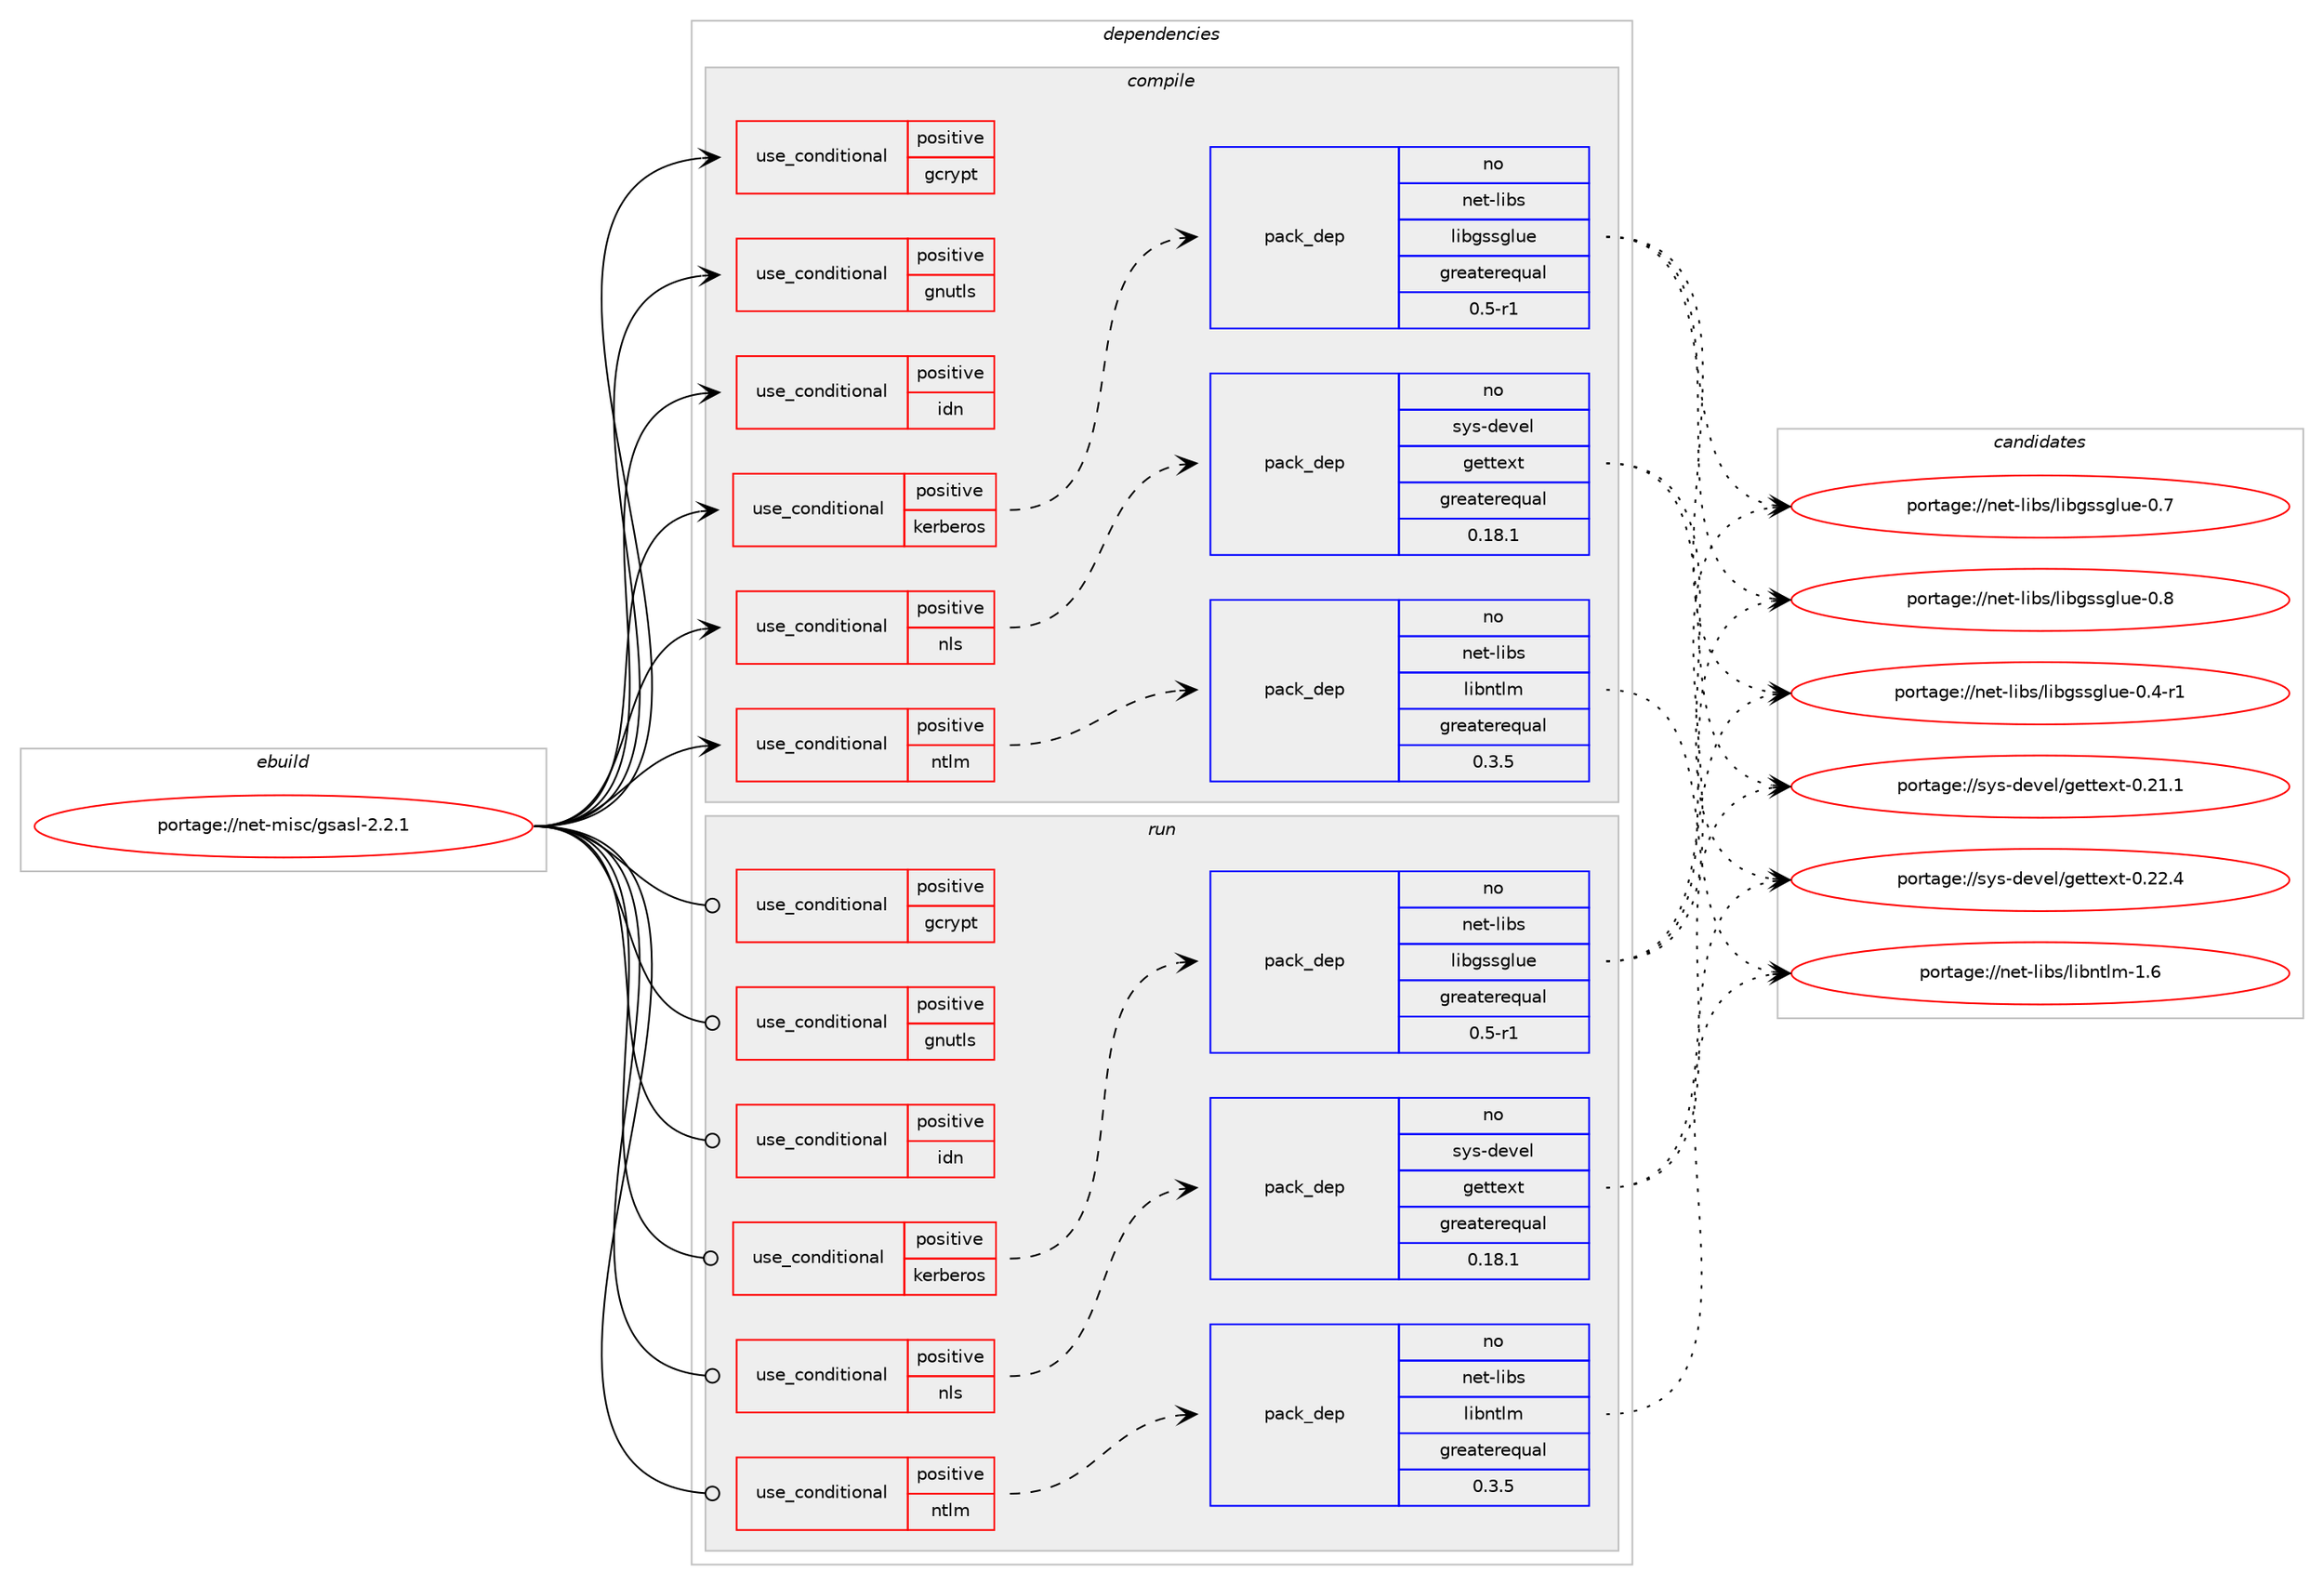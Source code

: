 digraph prolog {

# *************
# Graph options
# *************

newrank=true;
concentrate=true;
compound=true;
graph [rankdir=LR,fontname=Helvetica,fontsize=10,ranksep=1.5];#, ranksep=2.5, nodesep=0.2];
edge  [arrowhead=vee];
node  [fontname=Helvetica,fontsize=10];

# **********
# The ebuild
# **********

subgraph cluster_leftcol {
color=gray;
rank=same;
label=<<i>ebuild</i>>;
id [label="portage://net-misc/gsasl-2.2.1", color=red, width=4, href="../net-misc/gsasl-2.2.1.svg"];
}

# ****************
# The dependencies
# ****************

subgraph cluster_midcol {
color=gray;
label=<<i>dependencies</i>>;
subgraph cluster_compile {
fillcolor="#eeeeee";
style=filled;
label=<<i>compile</i>>;
subgraph cond5973 {
dependency8841 [label=<<TABLE BORDER="0" CELLBORDER="1" CELLSPACING="0" CELLPADDING="4"><TR><TD ROWSPAN="3" CELLPADDING="10">use_conditional</TD></TR><TR><TD>positive</TD></TR><TR><TD>gcrypt</TD></TR></TABLE>>, shape=none, color=red];
# *** BEGIN UNKNOWN DEPENDENCY TYPE (TODO) ***
# dependency8841 -> package_dependency(portage://net-misc/gsasl-2.2.1,install,no,dev-libs,libgcrypt,none,[,,],any_same_slot,[])
# *** END UNKNOWN DEPENDENCY TYPE (TODO) ***

}
id:e -> dependency8841:w [weight=20,style="solid",arrowhead="vee"];
subgraph cond5974 {
dependency8842 [label=<<TABLE BORDER="0" CELLBORDER="1" CELLSPACING="0" CELLPADDING="4"><TR><TD ROWSPAN="3" CELLPADDING="10">use_conditional</TD></TR><TR><TD>positive</TD></TR><TR><TD>gnutls</TD></TR></TABLE>>, shape=none, color=red];
# *** BEGIN UNKNOWN DEPENDENCY TYPE (TODO) ***
# dependency8842 -> package_dependency(portage://net-misc/gsasl-2.2.1,install,no,net-libs,gnutls,none,[,,],any_same_slot,[])
# *** END UNKNOWN DEPENDENCY TYPE (TODO) ***

}
id:e -> dependency8842:w [weight=20,style="solid",arrowhead="vee"];
subgraph cond5975 {
dependency8843 [label=<<TABLE BORDER="0" CELLBORDER="1" CELLSPACING="0" CELLPADDING="4"><TR><TD ROWSPAN="3" CELLPADDING="10">use_conditional</TD></TR><TR><TD>positive</TD></TR><TR><TD>idn</TD></TR></TABLE>>, shape=none, color=red];
# *** BEGIN UNKNOWN DEPENDENCY TYPE (TODO) ***
# dependency8843 -> package_dependency(portage://net-misc/gsasl-2.2.1,install,no,net-dns,libidn,none,[,,],any_same_slot,[])
# *** END UNKNOWN DEPENDENCY TYPE (TODO) ***

}
id:e -> dependency8843:w [weight=20,style="solid",arrowhead="vee"];
subgraph cond5976 {
dependency8844 [label=<<TABLE BORDER="0" CELLBORDER="1" CELLSPACING="0" CELLPADDING="4"><TR><TD ROWSPAN="3" CELLPADDING="10">use_conditional</TD></TR><TR><TD>positive</TD></TR><TR><TD>kerberos</TD></TR></TABLE>>, shape=none, color=red];
subgraph pack2802 {
dependency8845 [label=<<TABLE BORDER="0" CELLBORDER="1" CELLSPACING="0" CELLPADDING="4" WIDTH="220"><TR><TD ROWSPAN="6" CELLPADDING="30">pack_dep</TD></TR><TR><TD WIDTH="110">no</TD></TR><TR><TD>net-libs</TD></TR><TR><TD>libgssglue</TD></TR><TR><TD>greaterequal</TD></TR><TR><TD>0.5-r1</TD></TR></TABLE>>, shape=none, color=blue];
}
dependency8844:e -> dependency8845:w [weight=20,style="dashed",arrowhead="vee"];
}
id:e -> dependency8844:w [weight=20,style="solid",arrowhead="vee"];
subgraph cond5977 {
dependency8846 [label=<<TABLE BORDER="0" CELLBORDER="1" CELLSPACING="0" CELLPADDING="4"><TR><TD ROWSPAN="3" CELLPADDING="10">use_conditional</TD></TR><TR><TD>positive</TD></TR><TR><TD>nls</TD></TR></TABLE>>, shape=none, color=red];
subgraph pack2803 {
dependency8847 [label=<<TABLE BORDER="0" CELLBORDER="1" CELLSPACING="0" CELLPADDING="4" WIDTH="220"><TR><TD ROWSPAN="6" CELLPADDING="30">pack_dep</TD></TR><TR><TD WIDTH="110">no</TD></TR><TR><TD>sys-devel</TD></TR><TR><TD>gettext</TD></TR><TR><TD>greaterequal</TD></TR><TR><TD>0.18.1</TD></TR></TABLE>>, shape=none, color=blue];
}
dependency8846:e -> dependency8847:w [weight=20,style="dashed",arrowhead="vee"];
}
id:e -> dependency8846:w [weight=20,style="solid",arrowhead="vee"];
subgraph cond5978 {
dependency8848 [label=<<TABLE BORDER="0" CELLBORDER="1" CELLSPACING="0" CELLPADDING="4"><TR><TD ROWSPAN="3" CELLPADDING="10">use_conditional</TD></TR><TR><TD>positive</TD></TR><TR><TD>ntlm</TD></TR></TABLE>>, shape=none, color=red];
subgraph pack2804 {
dependency8849 [label=<<TABLE BORDER="0" CELLBORDER="1" CELLSPACING="0" CELLPADDING="4" WIDTH="220"><TR><TD ROWSPAN="6" CELLPADDING="30">pack_dep</TD></TR><TR><TD WIDTH="110">no</TD></TR><TR><TD>net-libs</TD></TR><TR><TD>libntlm</TD></TR><TR><TD>greaterequal</TD></TR><TR><TD>0.3.5</TD></TR></TABLE>>, shape=none, color=blue];
}
dependency8848:e -> dependency8849:w [weight=20,style="dashed",arrowhead="vee"];
}
id:e -> dependency8848:w [weight=20,style="solid",arrowhead="vee"];
# *** BEGIN UNKNOWN DEPENDENCY TYPE (TODO) ***
# id -> package_dependency(portage://net-misc/gsasl-2.2.1,install,no,sys-libs,readline,none,[,,],any_same_slot,[])
# *** END UNKNOWN DEPENDENCY TYPE (TODO) ***

# *** BEGIN UNKNOWN DEPENDENCY TYPE (TODO) ***
# id -> package_dependency(portage://net-misc/gsasl-2.2.1,install,weak,net-libs,libgsasl,none,[,,],[],[])
# *** END UNKNOWN DEPENDENCY TYPE (TODO) ***

}
subgraph cluster_compileandrun {
fillcolor="#eeeeee";
style=filled;
label=<<i>compile and run</i>>;
}
subgraph cluster_run {
fillcolor="#eeeeee";
style=filled;
label=<<i>run</i>>;
subgraph cond5979 {
dependency8850 [label=<<TABLE BORDER="0" CELLBORDER="1" CELLSPACING="0" CELLPADDING="4"><TR><TD ROWSPAN="3" CELLPADDING="10">use_conditional</TD></TR><TR><TD>positive</TD></TR><TR><TD>gcrypt</TD></TR></TABLE>>, shape=none, color=red];
# *** BEGIN UNKNOWN DEPENDENCY TYPE (TODO) ***
# dependency8850 -> package_dependency(portage://net-misc/gsasl-2.2.1,run,no,dev-libs,libgcrypt,none,[,,],any_same_slot,[])
# *** END UNKNOWN DEPENDENCY TYPE (TODO) ***

}
id:e -> dependency8850:w [weight=20,style="solid",arrowhead="odot"];
subgraph cond5980 {
dependency8851 [label=<<TABLE BORDER="0" CELLBORDER="1" CELLSPACING="0" CELLPADDING="4"><TR><TD ROWSPAN="3" CELLPADDING="10">use_conditional</TD></TR><TR><TD>positive</TD></TR><TR><TD>gnutls</TD></TR></TABLE>>, shape=none, color=red];
# *** BEGIN UNKNOWN DEPENDENCY TYPE (TODO) ***
# dependency8851 -> package_dependency(portage://net-misc/gsasl-2.2.1,run,no,net-libs,gnutls,none,[,,],any_same_slot,[])
# *** END UNKNOWN DEPENDENCY TYPE (TODO) ***

}
id:e -> dependency8851:w [weight=20,style="solid",arrowhead="odot"];
subgraph cond5981 {
dependency8852 [label=<<TABLE BORDER="0" CELLBORDER="1" CELLSPACING="0" CELLPADDING="4"><TR><TD ROWSPAN="3" CELLPADDING="10">use_conditional</TD></TR><TR><TD>positive</TD></TR><TR><TD>idn</TD></TR></TABLE>>, shape=none, color=red];
# *** BEGIN UNKNOWN DEPENDENCY TYPE (TODO) ***
# dependency8852 -> package_dependency(portage://net-misc/gsasl-2.2.1,run,no,net-dns,libidn,none,[,,],any_same_slot,[])
# *** END UNKNOWN DEPENDENCY TYPE (TODO) ***

}
id:e -> dependency8852:w [weight=20,style="solid",arrowhead="odot"];
subgraph cond5982 {
dependency8853 [label=<<TABLE BORDER="0" CELLBORDER="1" CELLSPACING="0" CELLPADDING="4"><TR><TD ROWSPAN="3" CELLPADDING="10">use_conditional</TD></TR><TR><TD>positive</TD></TR><TR><TD>kerberos</TD></TR></TABLE>>, shape=none, color=red];
subgraph pack2805 {
dependency8854 [label=<<TABLE BORDER="0" CELLBORDER="1" CELLSPACING="0" CELLPADDING="4" WIDTH="220"><TR><TD ROWSPAN="6" CELLPADDING="30">pack_dep</TD></TR><TR><TD WIDTH="110">no</TD></TR><TR><TD>net-libs</TD></TR><TR><TD>libgssglue</TD></TR><TR><TD>greaterequal</TD></TR><TR><TD>0.5-r1</TD></TR></TABLE>>, shape=none, color=blue];
}
dependency8853:e -> dependency8854:w [weight=20,style="dashed",arrowhead="vee"];
}
id:e -> dependency8853:w [weight=20,style="solid",arrowhead="odot"];
subgraph cond5983 {
dependency8855 [label=<<TABLE BORDER="0" CELLBORDER="1" CELLSPACING="0" CELLPADDING="4"><TR><TD ROWSPAN="3" CELLPADDING="10">use_conditional</TD></TR><TR><TD>positive</TD></TR><TR><TD>nls</TD></TR></TABLE>>, shape=none, color=red];
subgraph pack2806 {
dependency8856 [label=<<TABLE BORDER="0" CELLBORDER="1" CELLSPACING="0" CELLPADDING="4" WIDTH="220"><TR><TD ROWSPAN="6" CELLPADDING="30">pack_dep</TD></TR><TR><TD WIDTH="110">no</TD></TR><TR><TD>sys-devel</TD></TR><TR><TD>gettext</TD></TR><TR><TD>greaterequal</TD></TR><TR><TD>0.18.1</TD></TR></TABLE>>, shape=none, color=blue];
}
dependency8855:e -> dependency8856:w [weight=20,style="dashed",arrowhead="vee"];
}
id:e -> dependency8855:w [weight=20,style="solid",arrowhead="odot"];
subgraph cond5984 {
dependency8857 [label=<<TABLE BORDER="0" CELLBORDER="1" CELLSPACING="0" CELLPADDING="4"><TR><TD ROWSPAN="3" CELLPADDING="10">use_conditional</TD></TR><TR><TD>positive</TD></TR><TR><TD>ntlm</TD></TR></TABLE>>, shape=none, color=red];
subgraph pack2807 {
dependency8858 [label=<<TABLE BORDER="0" CELLBORDER="1" CELLSPACING="0" CELLPADDING="4" WIDTH="220"><TR><TD ROWSPAN="6" CELLPADDING="30">pack_dep</TD></TR><TR><TD WIDTH="110">no</TD></TR><TR><TD>net-libs</TD></TR><TR><TD>libntlm</TD></TR><TR><TD>greaterequal</TD></TR><TR><TD>0.3.5</TD></TR></TABLE>>, shape=none, color=blue];
}
dependency8857:e -> dependency8858:w [weight=20,style="dashed",arrowhead="vee"];
}
id:e -> dependency8857:w [weight=20,style="solid",arrowhead="odot"];
# *** BEGIN UNKNOWN DEPENDENCY TYPE (TODO) ***
# id -> package_dependency(portage://net-misc/gsasl-2.2.1,run,no,sys-libs,readline,none,[,,],any_same_slot,[])
# *** END UNKNOWN DEPENDENCY TYPE (TODO) ***

# *** BEGIN UNKNOWN DEPENDENCY TYPE (TODO) ***
# id -> package_dependency(portage://net-misc/gsasl-2.2.1,run,weak,net-libs,libgsasl,none,[,,],[],[])
# *** END UNKNOWN DEPENDENCY TYPE (TODO) ***

}
}

# **************
# The candidates
# **************

subgraph cluster_choices {
rank=same;
color=gray;
label=<<i>candidates</i>>;

subgraph choice2802 {
color=black;
nodesep=1;
choice11010111645108105981154710810598103115115103108117101454846524511449 [label="portage://net-libs/libgssglue-0.4-r1", color=red, width=4,href="../net-libs/libgssglue-0.4-r1.svg"];
choice1101011164510810598115471081059810311511510310811710145484655 [label="portage://net-libs/libgssglue-0.7", color=red, width=4,href="../net-libs/libgssglue-0.7.svg"];
choice1101011164510810598115471081059810311511510310811710145484656 [label="portage://net-libs/libgssglue-0.8", color=red, width=4,href="../net-libs/libgssglue-0.8.svg"];
dependency8845:e -> choice11010111645108105981154710810598103115115103108117101454846524511449:w [style=dotted,weight="100"];
dependency8845:e -> choice1101011164510810598115471081059810311511510310811710145484655:w [style=dotted,weight="100"];
dependency8845:e -> choice1101011164510810598115471081059810311511510310811710145484656:w [style=dotted,weight="100"];
}
subgraph choice2803 {
color=black;
nodesep=1;
choice115121115451001011181011084710310111611610112011645484650494649 [label="portage://sys-devel/gettext-0.21.1", color=red, width=4,href="../sys-devel/gettext-0.21.1.svg"];
choice115121115451001011181011084710310111611610112011645484650504652 [label="portage://sys-devel/gettext-0.22.4", color=red, width=4,href="../sys-devel/gettext-0.22.4.svg"];
dependency8847:e -> choice115121115451001011181011084710310111611610112011645484650494649:w [style=dotted,weight="100"];
dependency8847:e -> choice115121115451001011181011084710310111611610112011645484650504652:w [style=dotted,weight="100"];
}
subgraph choice2804 {
color=black;
nodesep=1;
choice1101011164510810598115471081059811011610810945494654 [label="portage://net-libs/libntlm-1.6", color=red, width=4,href="../net-libs/libntlm-1.6.svg"];
dependency8849:e -> choice1101011164510810598115471081059811011610810945494654:w [style=dotted,weight="100"];
}
subgraph choice2805 {
color=black;
nodesep=1;
choice11010111645108105981154710810598103115115103108117101454846524511449 [label="portage://net-libs/libgssglue-0.4-r1", color=red, width=4,href="../net-libs/libgssglue-0.4-r1.svg"];
choice1101011164510810598115471081059810311511510310811710145484655 [label="portage://net-libs/libgssglue-0.7", color=red, width=4,href="../net-libs/libgssglue-0.7.svg"];
choice1101011164510810598115471081059810311511510310811710145484656 [label="portage://net-libs/libgssglue-0.8", color=red, width=4,href="../net-libs/libgssglue-0.8.svg"];
dependency8854:e -> choice11010111645108105981154710810598103115115103108117101454846524511449:w [style=dotted,weight="100"];
dependency8854:e -> choice1101011164510810598115471081059810311511510310811710145484655:w [style=dotted,weight="100"];
dependency8854:e -> choice1101011164510810598115471081059810311511510310811710145484656:w [style=dotted,weight="100"];
}
subgraph choice2806 {
color=black;
nodesep=1;
choice115121115451001011181011084710310111611610112011645484650494649 [label="portage://sys-devel/gettext-0.21.1", color=red, width=4,href="../sys-devel/gettext-0.21.1.svg"];
choice115121115451001011181011084710310111611610112011645484650504652 [label="portage://sys-devel/gettext-0.22.4", color=red, width=4,href="../sys-devel/gettext-0.22.4.svg"];
dependency8856:e -> choice115121115451001011181011084710310111611610112011645484650494649:w [style=dotted,weight="100"];
dependency8856:e -> choice115121115451001011181011084710310111611610112011645484650504652:w [style=dotted,weight="100"];
}
subgraph choice2807 {
color=black;
nodesep=1;
choice1101011164510810598115471081059811011610810945494654 [label="portage://net-libs/libntlm-1.6", color=red, width=4,href="../net-libs/libntlm-1.6.svg"];
dependency8858:e -> choice1101011164510810598115471081059811011610810945494654:w [style=dotted,weight="100"];
}
}

}
